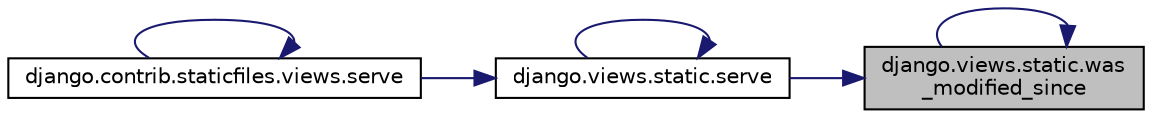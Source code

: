 digraph "django.views.static.was_modified_since"
{
 // LATEX_PDF_SIZE
  edge [fontname="Helvetica",fontsize="10",labelfontname="Helvetica",labelfontsize="10"];
  node [fontname="Helvetica",fontsize="10",shape=record];
  rankdir="RL";
  Node1 [label="django.views.static.was\l_modified_since",height=0.2,width=0.4,color="black", fillcolor="grey75", style="filled", fontcolor="black",tooltip=" "];
  Node1 -> Node2 [dir="back",color="midnightblue",fontsize="10",style="solid",fontname="Helvetica"];
  Node2 [label="django.views.static.serve",height=0.2,width=0.4,color="black", fillcolor="white", style="filled",URL="$d6/dbe/namespacedjango_1_1views_1_1static.html#a68f059f9009722d918ece1fb606d3f3d",tooltip=" "];
  Node2 -> Node2 [dir="back",color="midnightblue",fontsize="10",style="solid",fontname="Helvetica"];
  Node2 -> Node3 [dir="back",color="midnightblue",fontsize="10",style="solid",fontname="Helvetica"];
  Node3 [label="django.contrib.staticfiles.views.serve",height=0.2,width=0.4,color="black", fillcolor="white", style="filled",URL="$d0/d80/namespacedjango_1_1contrib_1_1staticfiles_1_1views.html#ac05e731123ea8d9edb1ea2a707f8b899",tooltip=" "];
  Node3 -> Node3 [dir="back",color="midnightblue",fontsize="10",style="solid",fontname="Helvetica"];
  Node1 -> Node1 [dir="back",color="midnightblue",fontsize="10",style="solid",fontname="Helvetica"];
}
